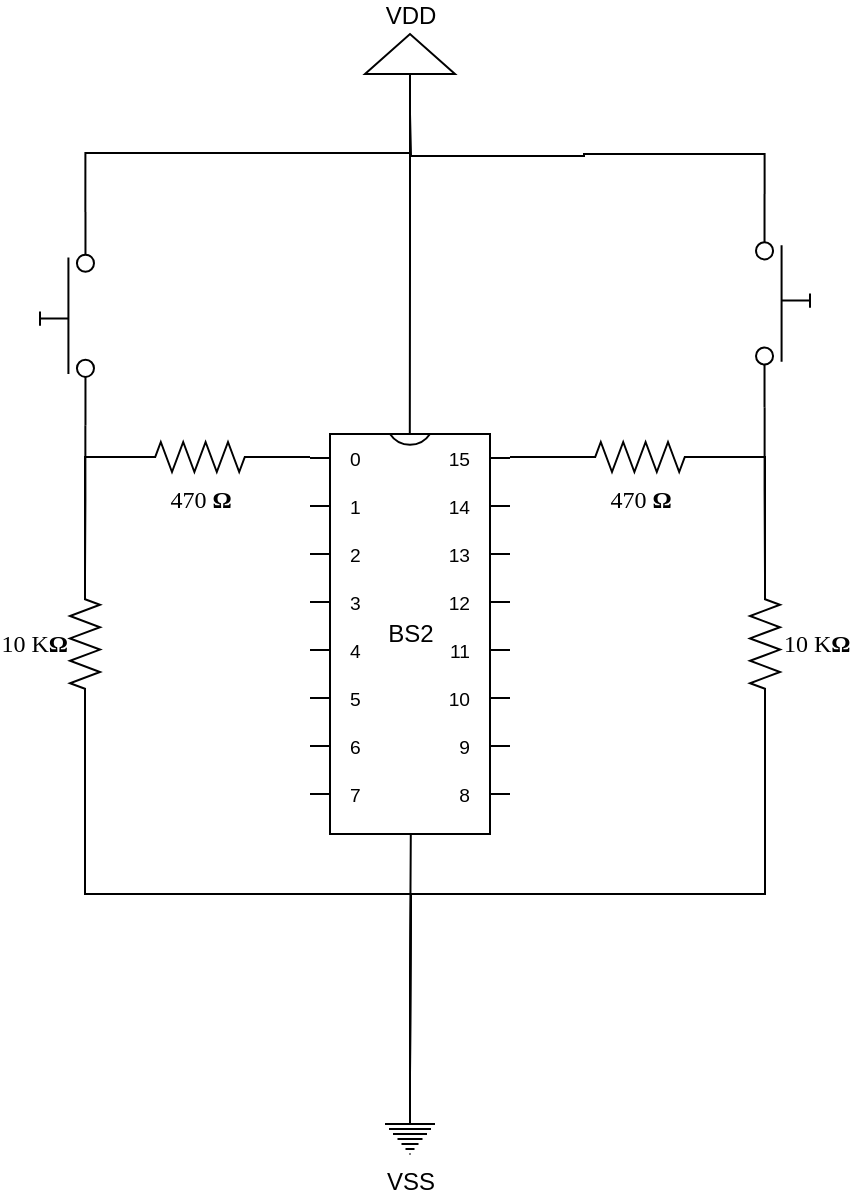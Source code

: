 <mxfile version="15.5.2" type="device"><diagram name="Page-1" id="7e0a89b8-554c-2b80-1dc8-d5c74ca68de4"><mxGraphModel dx="1038" dy="579" grid="1" gridSize="10" guides="1" tooltips="1" connect="1" arrows="1" fold="1" page="1" pageScale="1" pageWidth="1100" pageHeight="850" background="none" math="0" shadow="0"><root><mxCell id="0"/><mxCell id="1" parent="0"/><mxCell id="AZsH56KGtbHUFReaV-0j-22" value="BS2" style="shadow=0;dashed=0;align=center;html=1;strokeWidth=1;shape=mxgraph.electrical.logic_gates.dual_inline_ic;labelNames=0,1,2,3,4,5,6,7,8,9,10,11,12,13,14,15;pinSpacing=24;labelCount=16;pinLabelType=cust;" vertex="1" parent="1"><mxGeometry x="310" y="380" width="100" height="200" as="geometry"/></mxCell><mxCell id="AZsH56KGtbHUFReaV-0j-81" style="edgeStyle=orthogonalEdgeStyle;rounded=0;orthogonalLoop=1;jettySize=auto;html=1;exitX=1;exitY=0.5;exitDx=0;exitDy=0;exitPerimeter=0;entryX=0;entryY=0;entryDx=0;entryDy=12;entryPerimeter=0;endArrow=none;endFill=0;" edge="1" parent="1" source="AZsH56KGtbHUFReaV-0j-24" target="AZsH56KGtbHUFReaV-0j-22"><mxGeometry relative="1" as="geometry"/></mxCell><mxCell id="AZsH56KGtbHUFReaV-0j-84" style="edgeStyle=orthogonalEdgeStyle;rounded=0;orthogonalLoop=1;jettySize=auto;html=1;exitX=0;exitY=0.5;exitDx=0;exitDy=0;exitPerimeter=0;entryX=0;entryY=0.5;entryDx=0;entryDy=0;entryPerimeter=0;endArrow=none;endFill=0;" edge="1" parent="1" source="AZsH56KGtbHUFReaV-0j-24" target="AZsH56KGtbHUFReaV-0j-82"><mxGeometry relative="1" as="geometry"/></mxCell><mxCell id="AZsH56KGtbHUFReaV-0j-24" value="470&amp;nbsp;&lt;b&gt;Ω&lt;/b&gt;" style="verticalLabelPosition=bottom;shadow=0;dashed=0;align=center;html=1;verticalAlign=top;strokeWidth=1;shape=mxgraph.electrical.resistors.resistor_2;rounded=1;comic=0;labelBackgroundColor=none;fontFamily=Verdana;fontSize=12" vertex="1" parent="1"><mxGeometry x="220" y="384" width="70" height="15" as="geometry"/></mxCell><mxCell id="AZsH56KGtbHUFReaV-0j-72" style="edgeStyle=orthogonalEdgeStyle;rounded=0;orthogonalLoop=1;jettySize=auto;html=1;exitX=0;exitY=0.5;exitDx=0;exitDy=0;exitPerimeter=0;entryX=1;entryY=0;entryDx=0;entryDy=12;entryPerimeter=0;endArrow=none;endFill=0;" edge="1" parent="1" source="AZsH56KGtbHUFReaV-0j-30" target="AZsH56KGtbHUFReaV-0j-22"><mxGeometry relative="1" as="geometry"/></mxCell><mxCell id="AZsH56KGtbHUFReaV-0j-85" style="edgeStyle=orthogonalEdgeStyle;rounded=0;orthogonalLoop=1;jettySize=auto;html=1;exitX=1;exitY=0.5;exitDx=0;exitDy=0;exitPerimeter=0;entryX=0;entryY=0.5;entryDx=0;entryDy=0;entryPerimeter=0;endArrow=none;endFill=0;" edge="1" parent="1" source="AZsH56KGtbHUFReaV-0j-30" target="AZsH56KGtbHUFReaV-0j-83"><mxGeometry relative="1" as="geometry"/></mxCell><mxCell id="AZsH56KGtbHUFReaV-0j-30" value="470&amp;nbsp;&lt;b&gt;Ω&lt;/b&gt;" style="verticalLabelPosition=bottom;shadow=0;dashed=0;align=center;html=1;verticalAlign=top;strokeWidth=1;shape=mxgraph.electrical.resistors.resistor_2;rounded=1;comic=0;labelBackgroundColor=none;fontFamily=Verdana;fontSize=12" vertex="1" parent="1"><mxGeometry x="440" y="384" width="70" height="15" as="geometry"/></mxCell><mxCell id="AZsH56KGtbHUFReaV-0j-77" style="edgeStyle=orthogonalEdgeStyle;rounded=0;orthogonalLoop=1;jettySize=auto;html=1;exitX=0.5;exitY=0;exitDx=0;exitDy=0;exitPerimeter=0;entryX=0.504;entryY=1;entryDx=0;entryDy=0;entryPerimeter=0;endArrow=none;endFill=0;" edge="1" parent="1" source="AZsH56KGtbHUFReaV-0j-75" target="AZsH56KGtbHUFReaV-0j-22"><mxGeometry relative="1" as="geometry"/></mxCell><mxCell id="AZsH56KGtbHUFReaV-0j-75" value="VSS" style="pointerEvents=1;verticalLabelPosition=bottom;shadow=0;dashed=0;align=center;html=1;verticalAlign=top;shape=mxgraph.electrical.signal_sources.protective_earth;" vertex="1" parent="1"><mxGeometry x="347.5" y="720" width="25" height="20" as="geometry"/></mxCell><mxCell id="AZsH56KGtbHUFReaV-0j-80" style="edgeStyle=orthogonalEdgeStyle;rounded=0;orthogonalLoop=1;jettySize=auto;html=1;exitX=0.5;exitY=0;exitDx=0;exitDy=0;exitPerimeter=0;entryX=0.499;entryY=-0.001;entryDx=0;entryDy=0;entryPerimeter=0;endArrow=none;endFill=0;" edge="1" parent="1" source="AZsH56KGtbHUFReaV-0j-79" target="AZsH56KGtbHUFReaV-0j-22"><mxGeometry relative="1" as="geometry"/></mxCell><mxCell id="AZsH56KGtbHUFReaV-0j-79" value="VDD" style="pointerEvents=1;verticalLabelPosition=top;shadow=0;dashed=0;align=center;html=1;verticalAlign=bottom;shape=mxgraph.electrical.signal_sources.signal_ground;direction=west;horizontal=1;labelPosition=center;" vertex="1" parent="1"><mxGeometry x="337.5" y="180" width="45" height="30" as="geometry"/></mxCell><mxCell id="AZsH56KGtbHUFReaV-0j-86" style="edgeStyle=orthogonalEdgeStyle;rounded=0;orthogonalLoop=1;jettySize=auto;html=1;exitX=1;exitY=0.5;exitDx=0;exitDy=0;exitPerimeter=0;endArrow=none;endFill=0;" edge="1" parent="1" source="AZsH56KGtbHUFReaV-0j-82"><mxGeometry relative="1" as="geometry"><mxPoint x="360" y="700" as="targetPoint"/></mxGeometry></mxCell><mxCell id="AZsH56KGtbHUFReaV-0j-82" value="10 K&lt;b&gt;Ω&lt;/b&gt;" style="verticalLabelPosition=middle;shadow=0;dashed=0;align=right;html=1;verticalAlign=middle;strokeWidth=1;shape=mxgraph.electrical.resistors.resistor_2;rounded=1;comic=0;labelBackgroundColor=none;fontFamily=Verdana;fontSize=12;direction=south;labelPosition=left;" vertex="1" parent="1"><mxGeometry x="190" y="450" width="15" height="70" as="geometry"/></mxCell><mxCell id="AZsH56KGtbHUFReaV-0j-87" style="edgeStyle=orthogonalEdgeStyle;rounded=0;orthogonalLoop=1;jettySize=auto;html=1;exitX=1;exitY=0.5;exitDx=0;exitDy=0;exitPerimeter=0;endArrow=none;endFill=0;" edge="1" parent="1" source="AZsH56KGtbHUFReaV-0j-83"><mxGeometry relative="1" as="geometry"><mxPoint x="360" y="700" as="targetPoint"/></mxGeometry></mxCell><mxCell id="AZsH56KGtbHUFReaV-0j-83" value="10 K&lt;b&gt;Ω&lt;/b&gt;" style="verticalLabelPosition=middle;shadow=0;dashed=0;align=left;html=1;verticalAlign=middle;strokeWidth=1;shape=mxgraph.electrical.resistors.resistor_2;rounded=1;comic=0;labelBackgroundColor=none;fontFamily=Verdana;fontSize=12;direction=south;labelPosition=right;textDirection=ltr;" vertex="1" parent="1"><mxGeometry x="530" y="450" width="15" height="70" as="geometry"/></mxCell><mxCell id="AZsH56KGtbHUFReaV-0j-92" style="edgeStyle=orthogonalEdgeStyle;rounded=0;orthogonalLoop=1;jettySize=auto;html=1;exitX=0;exitY=0.84;exitDx=0;exitDy=0;exitPerimeter=0;entryX=0;entryY=0.5;entryDx=0;entryDy=0;entryPerimeter=0;endArrow=none;endFill=0;" edge="1" parent="1" source="AZsH56KGtbHUFReaV-0j-88" target="AZsH56KGtbHUFReaV-0j-82"><mxGeometry relative="1" as="geometry"/></mxCell><mxCell id="AZsH56KGtbHUFReaV-0j-94" style="edgeStyle=orthogonalEdgeStyle;rounded=0;orthogonalLoop=1;jettySize=auto;html=1;exitX=1;exitY=0.84;exitDx=0;exitDy=0;exitPerimeter=0;endArrow=none;endFill=0;" edge="1" parent="1" source="AZsH56KGtbHUFReaV-0j-88" target="AZsH56KGtbHUFReaV-0j-79"><mxGeometry relative="1" as="geometry"/></mxCell><mxCell id="AZsH56KGtbHUFReaV-0j-88" value="" style="pointerEvents=1;verticalLabelPosition=bottom;shadow=0;dashed=0;align=center;html=1;verticalAlign=top;shape=mxgraph.electrical.electro-mechanical.push_switch_no;direction=north;aspect=fixed;" vertex="1" parent="1"><mxGeometry x="175" y="269" width="27" height="106.6" as="geometry"/></mxCell><mxCell id="AZsH56KGtbHUFReaV-0j-93" style="edgeStyle=orthogonalEdgeStyle;rounded=0;orthogonalLoop=1;jettySize=auto;html=1;exitX=1;exitY=0.84;exitDx=0;exitDy=0;exitPerimeter=0;entryX=0;entryY=0.5;entryDx=0;entryDy=0;entryPerimeter=0;endArrow=none;endFill=0;" edge="1" parent="1" source="AZsH56KGtbHUFReaV-0j-90" target="AZsH56KGtbHUFReaV-0j-83"><mxGeometry relative="1" as="geometry"/></mxCell><mxCell id="AZsH56KGtbHUFReaV-0j-95" style="edgeStyle=orthogonalEdgeStyle;rounded=0;orthogonalLoop=1;jettySize=auto;html=1;exitX=0;exitY=0.84;exitDx=0;exitDy=0;exitPerimeter=0;endArrow=none;endFill=0;" edge="1" parent="1" source="AZsH56KGtbHUFReaV-0j-90"><mxGeometry relative="1" as="geometry"><mxPoint x="360" y="220" as="targetPoint"/></mxGeometry></mxCell><mxCell id="AZsH56KGtbHUFReaV-0j-90" value="" style="pointerEvents=1;verticalLabelPosition=bottom;shadow=0;dashed=0;align=center;html=1;verticalAlign=top;shape=mxgraph.electrical.electro-mechanical.push_switch_no;direction=south;overflow=visible;aspect=fixed;" vertex="1" parent="1"><mxGeometry x="533" y="260" width="27" height="106.6" as="geometry"/></mxCell></root></mxGraphModel></diagram></mxfile>